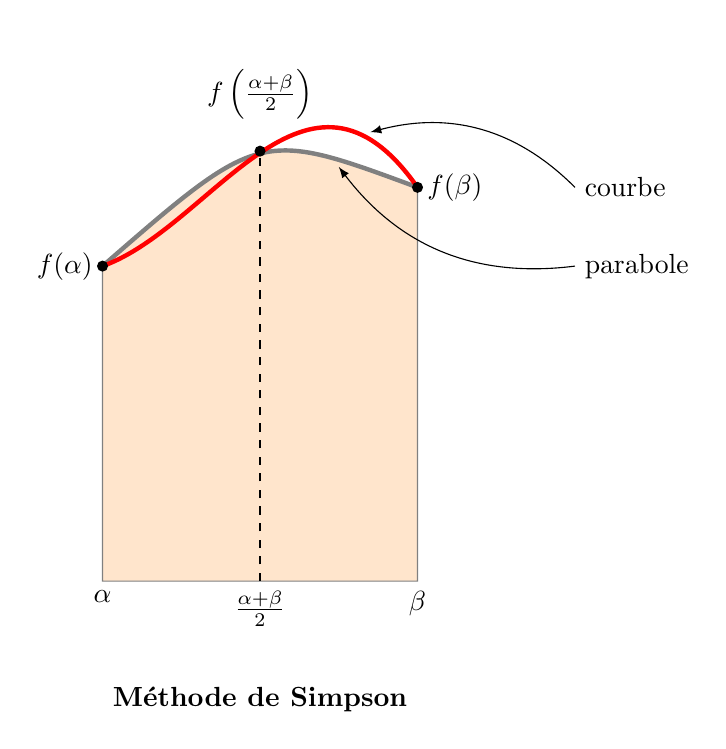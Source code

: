\begin{tikzpicture}[scale=2]

% Simpson

\filldraw[fill=orange!20,draw=gray] (1,0)--(1,2) .. controls (2,2.87)..(3,2.5)--(3,0)--cycle;

\draw[ultra thick, color=gray] (1,2) .. controls (2,2.87)..(3,2.5);

\draw[ultra thick, color=red] (1,2).. controls (1.7,2.25) and (2.3,3.5) ..  (3,2.5);

\draw[dashed] (2,0)--(2,2.73);
  \fill (2,2.73) circle (1pt) node[above=8pt] {$f\left(\frac{\alpha+\beta}{2}\right)$};
 \node[below] at (1,0) {$\alpha$};
 \node[below] at (2,0) {$\frac{\alpha+\beta}{2}$};
 \node[below] at (3,0) {$\beta$};
 \fill (1,2) circle (1pt) node[left]  {$f(\alpha)$};
 \fill(3,2.5)  circle (1pt)node[right] {$f(\beta)$};


   \draw[<-,>=latex] (2.7,2.85)to[bend left] (4,2.5)  node[right]{courbe};
   \draw[<-,>=latex] (2.5,2.63)to[bend right] (4,2)  node[right]{parabole};

\node at (2,-0.75) {\bf Méthode de Simpson};
\end{tikzpicture}

